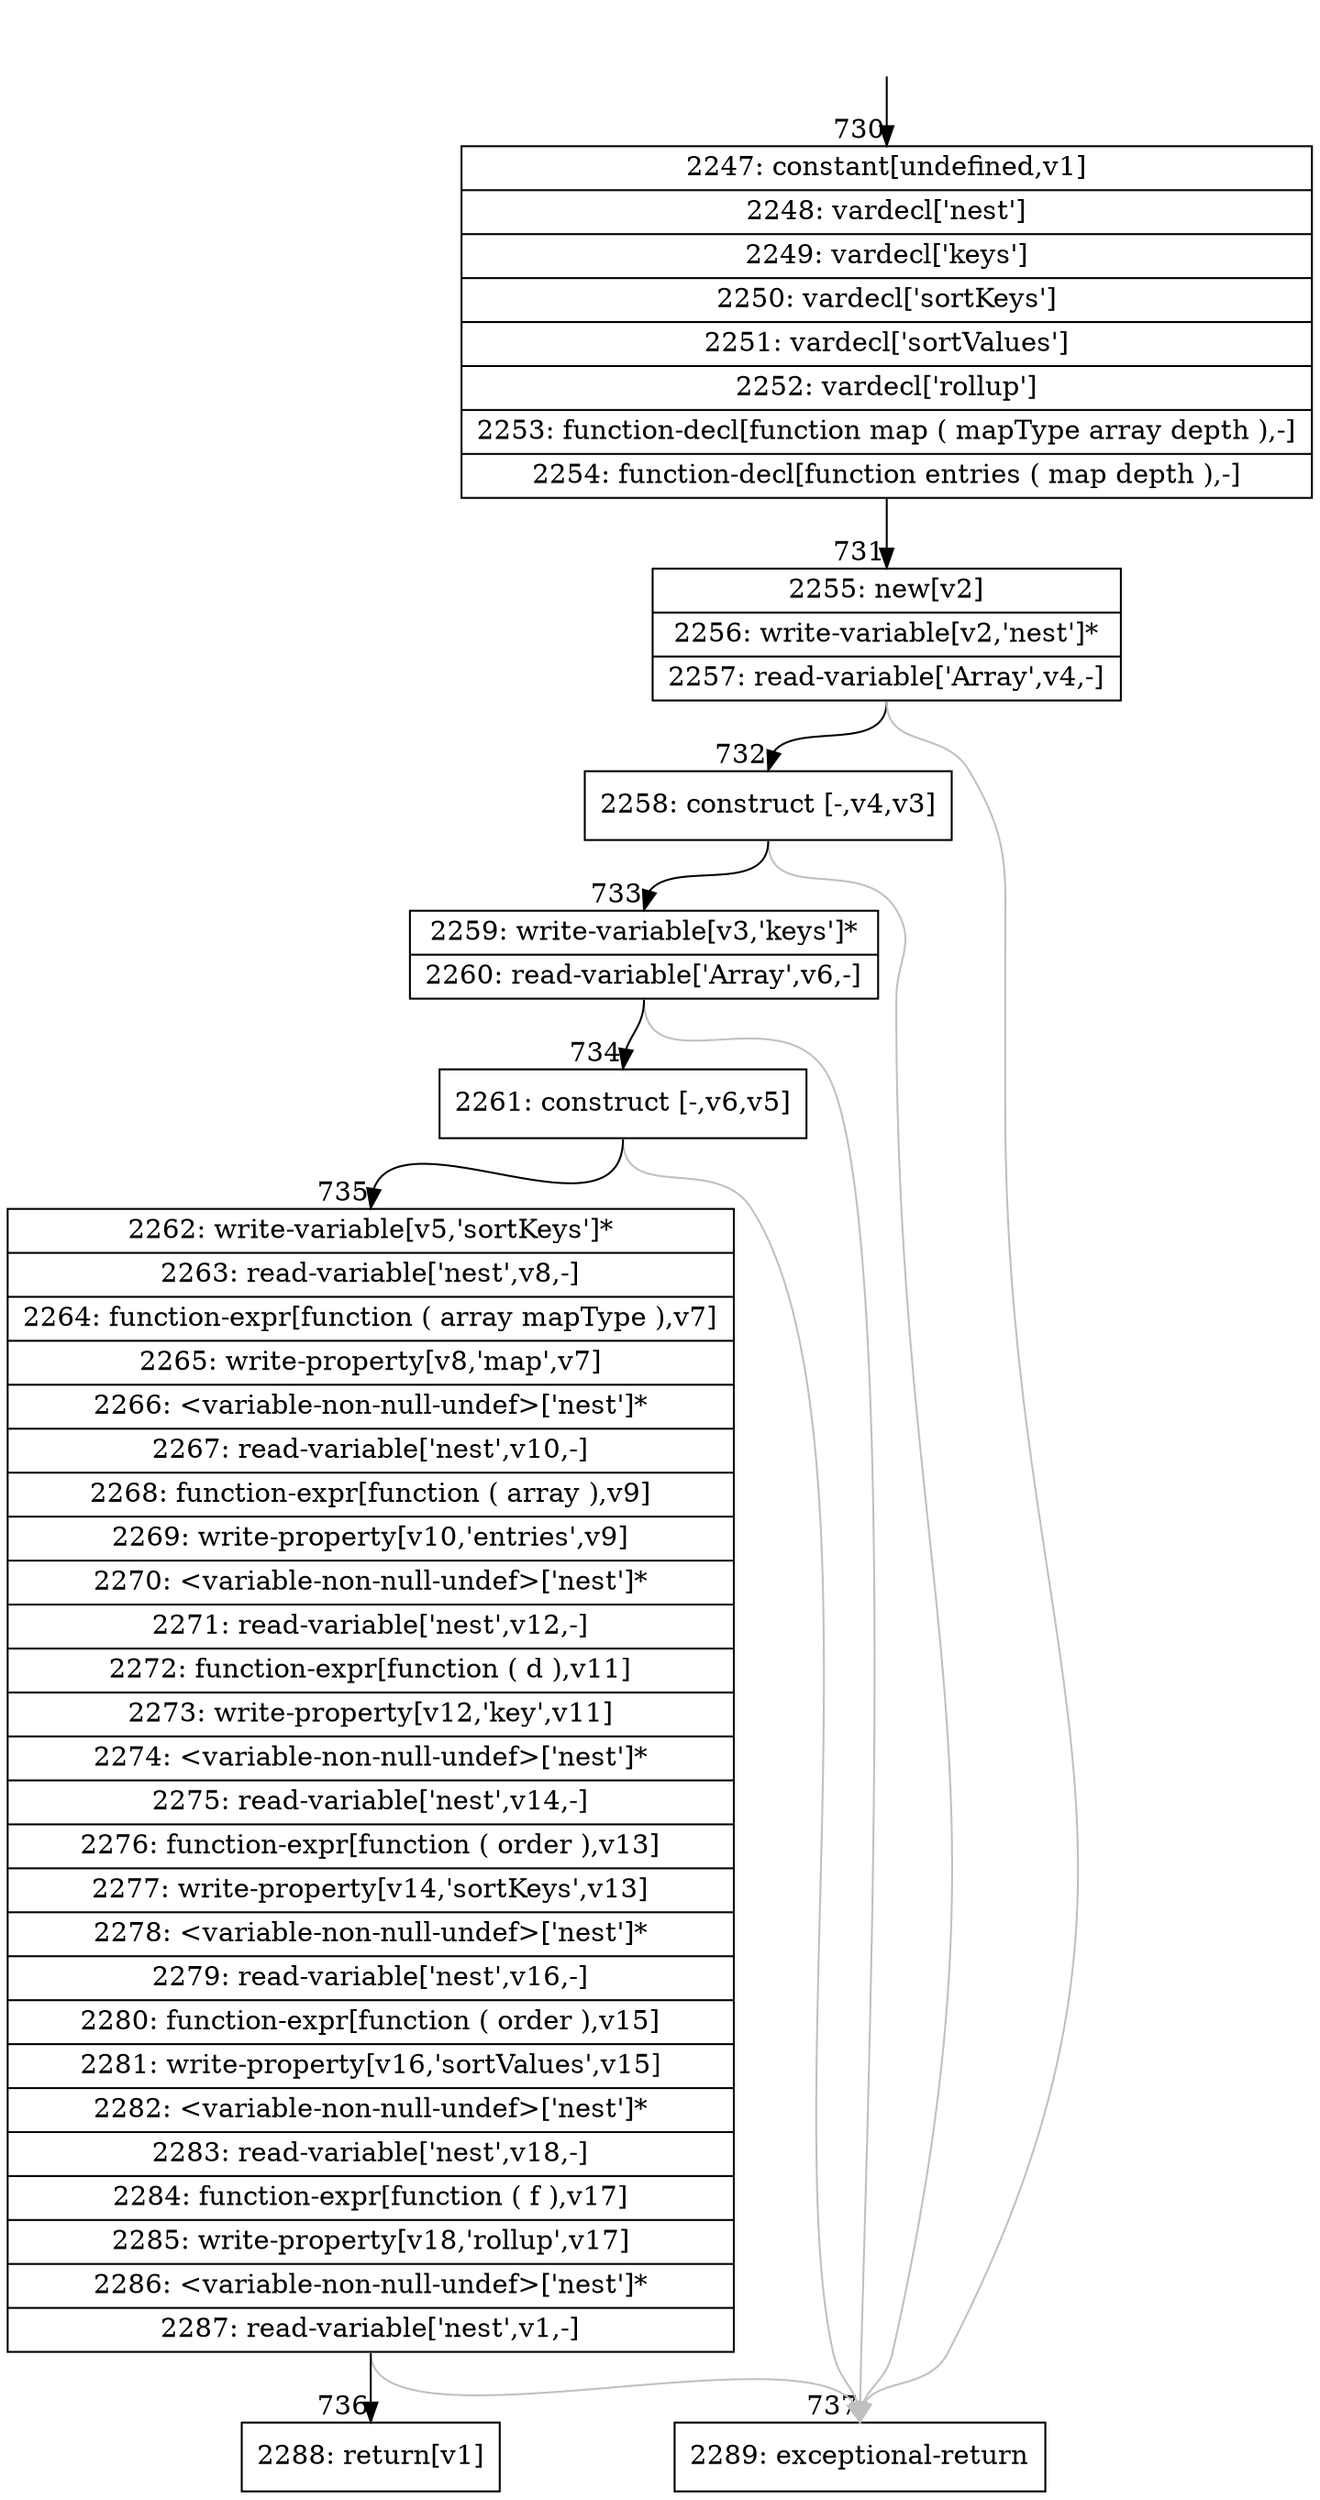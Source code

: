 digraph {
rankdir="TD"
BB_entry56[shape=none,label=""];
BB_entry56 -> BB730 [tailport=s, headport=n, headlabel="    730"]
BB730 [shape=record label="{2247: constant[undefined,v1]|2248: vardecl['nest']|2249: vardecl['keys']|2250: vardecl['sortKeys']|2251: vardecl['sortValues']|2252: vardecl['rollup']|2253: function-decl[function map ( mapType array depth ),-]|2254: function-decl[function entries ( map depth ),-]}" ] 
BB730 -> BB731 [tailport=s, headport=n, headlabel="      731"]
BB731 [shape=record label="{2255: new[v2]|2256: write-variable[v2,'nest']*|2257: read-variable['Array',v4,-]}" ] 
BB731 -> BB732 [tailport=s, headport=n, headlabel="      732"]
BB731 -> BB737 [tailport=s, headport=n, color=gray, headlabel="      737"]
BB732 [shape=record label="{2258: construct [-,v4,v3]}" ] 
BB732 -> BB733 [tailport=s, headport=n, headlabel="      733"]
BB732 -> BB737 [tailport=s, headport=n, color=gray]
BB733 [shape=record label="{2259: write-variable[v3,'keys']*|2260: read-variable['Array',v6,-]}" ] 
BB733 -> BB734 [tailport=s, headport=n, headlabel="      734"]
BB733 -> BB737 [tailport=s, headport=n, color=gray]
BB734 [shape=record label="{2261: construct [-,v6,v5]}" ] 
BB734 -> BB735 [tailport=s, headport=n, headlabel="      735"]
BB734 -> BB737 [tailport=s, headport=n, color=gray]
BB735 [shape=record label="{2262: write-variable[v5,'sortKeys']*|2263: read-variable['nest',v8,-]|2264: function-expr[function ( array mapType ),v7]|2265: write-property[v8,'map',v7]|2266: \<variable-non-null-undef\>['nest']*|2267: read-variable['nest',v10,-]|2268: function-expr[function ( array ),v9]|2269: write-property[v10,'entries',v9]|2270: \<variable-non-null-undef\>['nest']*|2271: read-variable['nest',v12,-]|2272: function-expr[function ( d ),v11]|2273: write-property[v12,'key',v11]|2274: \<variable-non-null-undef\>['nest']*|2275: read-variable['nest',v14,-]|2276: function-expr[function ( order ),v13]|2277: write-property[v14,'sortKeys',v13]|2278: \<variable-non-null-undef\>['nest']*|2279: read-variable['nest',v16,-]|2280: function-expr[function ( order ),v15]|2281: write-property[v16,'sortValues',v15]|2282: \<variable-non-null-undef\>['nest']*|2283: read-variable['nest',v18,-]|2284: function-expr[function ( f ),v17]|2285: write-property[v18,'rollup',v17]|2286: \<variable-non-null-undef\>['nest']*|2287: read-variable['nest',v1,-]}" ] 
BB735 -> BB736 [tailport=s, headport=n, headlabel="      736"]
BB735 -> BB737 [tailport=s, headport=n, color=gray]
BB736 [shape=record label="{2288: return[v1]}" ] 
BB737 [shape=record label="{2289: exceptional-return}" ] 
//#$~ 431
}
